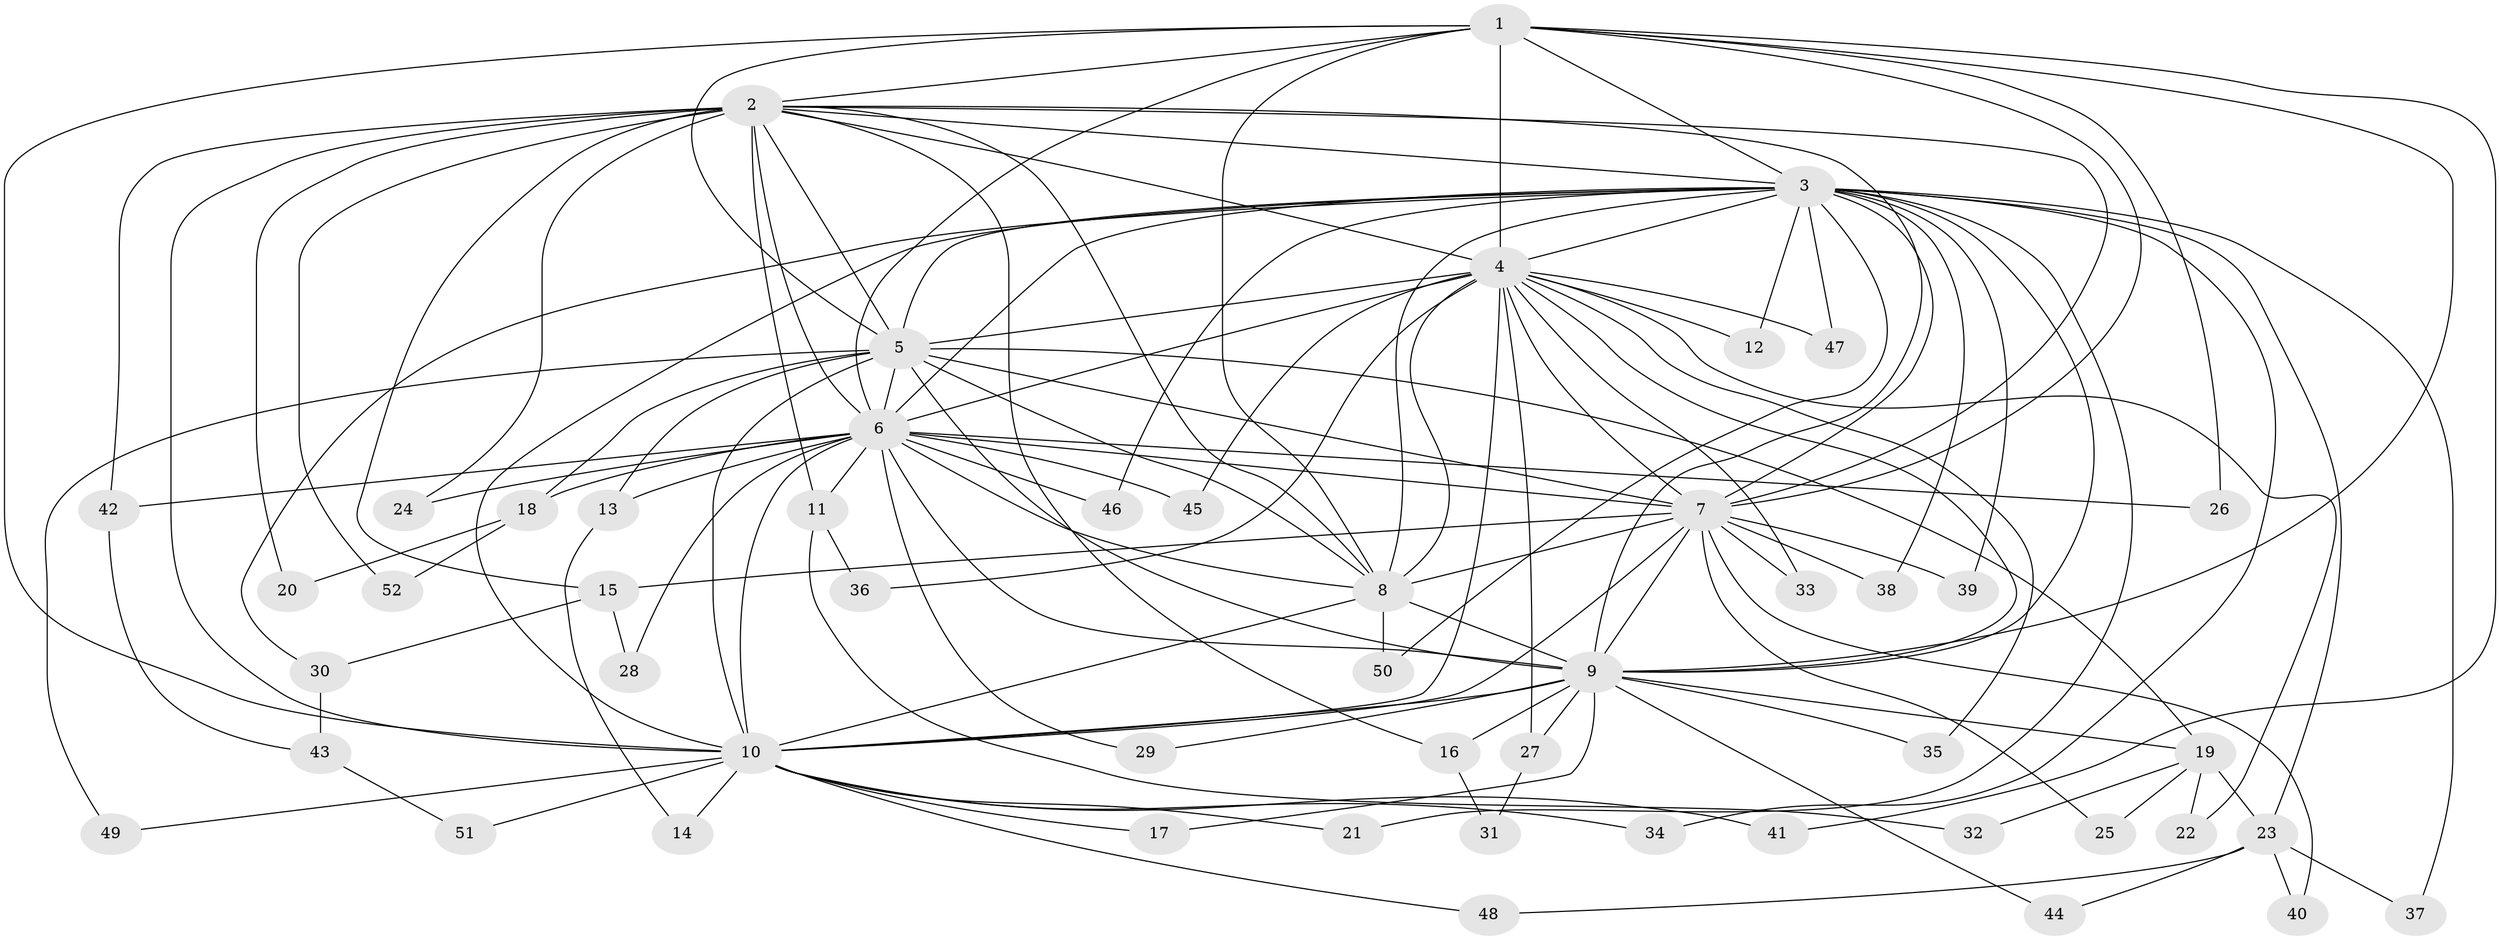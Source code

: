// Generated by graph-tools (version 1.1) at 2025/11/02/27/25 16:11:04]
// undirected, 52 vertices, 129 edges
graph export_dot {
graph [start="1"]
  node [color=gray90,style=filled];
  1;
  2;
  3;
  4;
  5;
  6;
  7;
  8;
  9;
  10;
  11;
  12;
  13;
  14;
  15;
  16;
  17;
  18;
  19;
  20;
  21;
  22;
  23;
  24;
  25;
  26;
  27;
  28;
  29;
  30;
  31;
  32;
  33;
  34;
  35;
  36;
  37;
  38;
  39;
  40;
  41;
  42;
  43;
  44;
  45;
  46;
  47;
  48;
  49;
  50;
  51;
  52;
  1 -- 2;
  1 -- 3;
  1 -- 4;
  1 -- 5;
  1 -- 6;
  1 -- 7;
  1 -- 8;
  1 -- 9;
  1 -- 10;
  1 -- 26;
  1 -- 41;
  2 -- 3;
  2 -- 4;
  2 -- 5;
  2 -- 6;
  2 -- 7;
  2 -- 8;
  2 -- 9;
  2 -- 10;
  2 -- 11;
  2 -- 15;
  2 -- 16;
  2 -- 20;
  2 -- 24;
  2 -- 42;
  2 -- 52;
  3 -- 4;
  3 -- 5;
  3 -- 6;
  3 -- 7;
  3 -- 8;
  3 -- 9;
  3 -- 10;
  3 -- 12;
  3 -- 21;
  3 -- 23;
  3 -- 30;
  3 -- 34;
  3 -- 37;
  3 -- 38;
  3 -- 39;
  3 -- 46;
  3 -- 47;
  3 -- 50;
  4 -- 5;
  4 -- 6;
  4 -- 7;
  4 -- 8;
  4 -- 9;
  4 -- 10;
  4 -- 12;
  4 -- 22;
  4 -- 27;
  4 -- 33;
  4 -- 35;
  4 -- 36;
  4 -- 45;
  4 -- 47;
  5 -- 6;
  5 -- 7;
  5 -- 8;
  5 -- 9;
  5 -- 10;
  5 -- 13;
  5 -- 18;
  5 -- 19;
  5 -- 49;
  6 -- 7;
  6 -- 8;
  6 -- 9;
  6 -- 10;
  6 -- 11;
  6 -- 13;
  6 -- 18;
  6 -- 24;
  6 -- 26;
  6 -- 28;
  6 -- 29;
  6 -- 42;
  6 -- 45;
  6 -- 46;
  7 -- 8;
  7 -- 9;
  7 -- 10;
  7 -- 15;
  7 -- 25;
  7 -- 33;
  7 -- 38;
  7 -- 39;
  7 -- 40;
  8 -- 9;
  8 -- 10;
  8 -- 50;
  9 -- 10;
  9 -- 16;
  9 -- 17;
  9 -- 19;
  9 -- 27;
  9 -- 29;
  9 -- 35;
  9 -- 44;
  10 -- 14;
  10 -- 17;
  10 -- 21;
  10 -- 34;
  10 -- 41;
  10 -- 48;
  10 -- 49;
  10 -- 51;
  11 -- 32;
  11 -- 36;
  13 -- 14;
  15 -- 28;
  15 -- 30;
  16 -- 31;
  18 -- 20;
  18 -- 52;
  19 -- 22;
  19 -- 23;
  19 -- 25;
  19 -- 32;
  23 -- 37;
  23 -- 40;
  23 -- 44;
  23 -- 48;
  27 -- 31;
  30 -- 43;
  42 -- 43;
  43 -- 51;
}
